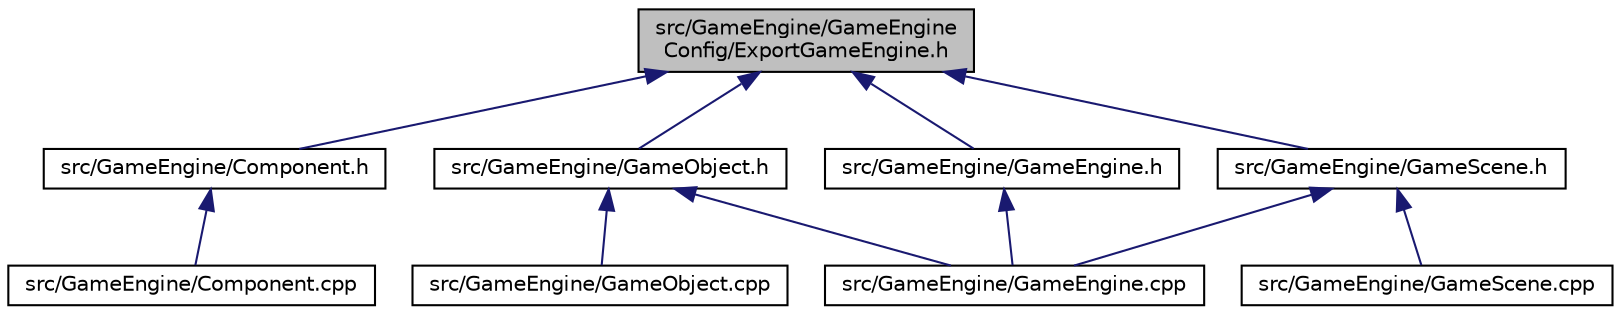 digraph "src/GameEngine/GameEngineConfig/ExportGameEngine.h"
{
  edge [fontname="Helvetica",fontsize="10",labelfontname="Helvetica",labelfontsize="10"];
  node [fontname="Helvetica",fontsize="10",shape=record];
  Node1 [label="src/GameEngine/GameEngine\lConfig/ExportGameEngine.h",height=0.2,width=0.4,color="black", fillcolor="grey75", style="filled" fontcolor="black"];
  Node1 -> Node2 [dir="back",color="midnightblue",fontsize="10",style="solid"];
  Node2 [label="src/GameEngine/Component.h",height=0.2,width=0.4,color="black", fillcolor="white", style="filled",URL="$_component_8h.html"];
  Node2 -> Node3 [dir="back",color="midnightblue",fontsize="10",style="solid"];
  Node3 [label="src/GameEngine/Component.cpp",height=0.2,width=0.4,color="black", fillcolor="white", style="filled",URL="$_component_8cpp.html"];
  Node1 -> Node4 [dir="back",color="midnightblue",fontsize="10",style="solid"];
  Node4 [label="src/GameEngine/GameEngine.h",height=0.2,width=0.4,color="black", fillcolor="white", style="filled",URL="$_game_engine_8h.html"];
  Node4 -> Node5 [dir="back",color="midnightblue",fontsize="10",style="solid"];
  Node5 [label="src/GameEngine/GameEngine.cpp",height=0.2,width=0.4,color="black", fillcolor="white", style="filled",URL="$_game_engine_8cpp.html"];
  Node1 -> Node6 [dir="back",color="midnightblue",fontsize="10",style="solid"];
  Node6 [label="src/GameEngine/GameObject.h",height=0.2,width=0.4,color="black", fillcolor="white", style="filled",URL="$_game_object_8h.html"];
  Node6 -> Node5 [dir="back",color="midnightblue",fontsize="10",style="solid"];
  Node6 -> Node7 [dir="back",color="midnightblue",fontsize="10",style="solid"];
  Node7 [label="src/GameEngine/GameObject.cpp",height=0.2,width=0.4,color="black", fillcolor="white", style="filled",URL="$_game_object_8cpp.html"];
  Node1 -> Node8 [dir="back",color="midnightblue",fontsize="10",style="solid"];
  Node8 [label="src/GameEngine/GameScene.h",height=0.2,width=0.4,color="black", fillcolor="white", style="filled",URL="$_game_scene_8h.html"];
  Node8 -> Node5 [dir="back",color="midnightblue",fontsize="10",style="solid"];
  Node8 -> Node9 [dir="back",color="midnightblue",fontsize="10",style="solid"];
  Node9 [label="src/GameEngine/GameScene.cpp",height=0.2,width=0.4,color="black", fillcolor="white", style="filled",URL="$_game_scene_8cpp.html"];
}
